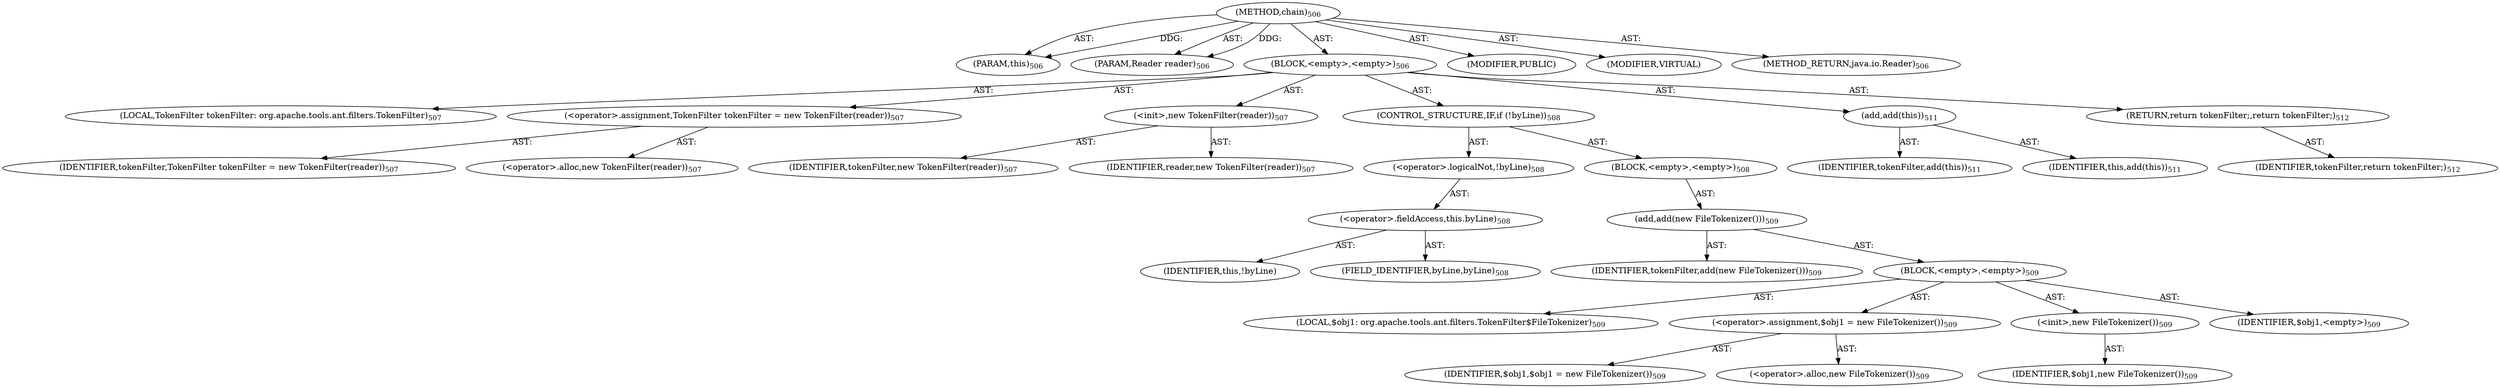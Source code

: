 digraph "chain" {  
"111669149726" [label = <(METHOD,chain)<SUB>506</SUB>> ]
"115964117004" [label = <(PARAM,this)<SUB>506</SUB>> ]
"115964117067" [label = <(PARAM,Reader reader)<SUB>506</SUB>> ]
"25769803836" [label = <(BLOCK,&lt;empty&gt;,&lt;empty&gt;)<SUB>506</SUB>> ]
"94489280524" [label = <(LOCAL,TokenFilter tokenFilter: org.apache.tools.ant.filters.TokenFilter)<SUB>507</SUB>> ]
"30064771302" [label = <(&lt;operator&gt;.assignment,TokenFilter tokenFilter = new TokenFilter(reader))<SUB>507</SUB>> ]
"68719476931" [label = <(IDENTIFIER,tokenFilter,TokenFilter tokenFilter = new TokenFilter(reader))<SUB>507</SUB>> ]
"30064771303" [label = <(&lt;operator&gt;.alloc,new TokenFilter(reader))<SUB>507</SUB>> ]
"30064771304" [label = <(&lt;init&gt;,new TokenFilter(reader))<SUB>507</SUB>> ]
"68719476932" [label = <(IDENTIFIER,tokenFilter,new TokenFilter(reader))<SUB>507</SUB>> ]
"68719476933" [label = <(IDENTIFIER,reader,new TokenFilter(reader))<SUB>507</SUB>> ]
"47244640288" [label = <(CONTROL_STRUCTURE,IF,if (!byLine))<SUB>508</SUB>> ]
"30064771305" [label = <(&lt;operator&gt;.logicalNot,!byLine)<SUB>508</SUB>> ]
"30064771306" [label = <(&lt;operator&gt;.fieldAccess,this.byLine)<SUB>508</SUB>> ]
"68719476934" [label = <(IDENTIFIER,this,!byLine)> ]
"55834574933" [label = <(FIELD_IDENTIFIER,byLine,byLine)<SUB>508</SUB>> ]
"25769803837" [label = <(BLOCK,&lt;empty&gt;,&lt;empty&gt;)<SUB>508</SUB>> ]
"30064771307" [label = <(add,add(new FileTokenizer()))<SUB>509</SUB>> ]
"68719476935" [label = <(IDENTIFIER,tokenFilter,add(new FileTokenizer()))<SUB>509</SUB>> ]
"25769803838" [label = <(BLOCK,&lt;empty&gt;,&lt;empty&gt;)<SUB>509</SUB>> ]
"94489280525" [label = <(LOCAL,$obj1: org.apache.tools.ant.filters.TokenFilter$FileTokenizer)<SUB>509</SUB>> ]
"30064771308" [label = <(&lt;operator&gt;.assignment,$obj1 = new FileTokenizer())<SUB>509</SUB>> ]
"68719476936" [label = <(IDENTIFIER,$obj1,$obj1 = new FileTokenizer())<SUB>509</SUB>> ]
"30064771309" [label = <(&lt;operator&gt;.alloc,new FileTokenizer())<SUB>509</SUB>> ]
"30064771310" [label = <(&lt;init&gt;,new FileTokenizer())<SUB>509</SUB>> ]
"68719476937" [label = <(IDENTIFIER,$obj1,new FileTokenizer())<SUB>509</SUB>> ]
"68719476938" [label = <(IDENTIFIER,$obj1,&lt;empty&gt;)<SUB>509</SUB>> ]
"30064771311" [label = <(add,add(this))<SUB>511</SUB>> ]
"68719476939" [label = <(IDENTIFIER,tokenFilter,add(this))<SUB>511</SUB>> ]
"68719476749" [label = <(IDENTIFIER,this,add(this))<SUB>511</SUB>> ]
"146028888076" [label = <(RETURN,return tokenFilter;,return tokenFilter;)<SUB>512</SUB>> ]
"68719476940" [label = <(IDENTIFIER,tokenFilter,return tokenFilter;)<SUB>512</SUB>> ]
"133143986253" [label = <(MODIFIER,PUBLIC)> ]
"133143986254" [label = <(MODIFIER,VIRTUAL)> ]
"128849018910" [label = <(METHOD_RETURN,java.io.Reader)<SUB>506</SUB>> ]
  "111669149726" -> "115964117004"  [ label = "AST: "] 
  "111669149726" -> "115964117067"  [ label = "AST: "] 
  "111669149726" -> "25769803836"  [ label = "AST: "] 
  "111669149726" -> "133143986253"  [ label = "AST: "] 
  "111669149726" -> "133143986254"  [ label = "AST: "] 
  "111669149726" -> "128849018910"  [ label = "AST: "] 
  "25769803836" -> "94489280524"  [ label = "AST: "] 
  "25769803836" -> "30064771302"  [ label = "AST: "] 
  "25769803836" -> "30064771304"  [ label = "AST: "] 
  "25769803836" -> "47244640288"  [ label = "AST: "] 
  "25769803836" -> "30064771311"  [ label = "AST: "] 
  "25769803836" -> "146028888076"  [ label = "AST: "] 
  "30064771302" -> "68719476931"  [ label = "AST: "] 
  "30064771302" -> "30064771303"  [ label = "AST: "] 
  "30064771304" -> "68719476932"  [ label = "AST: "] 
  "30064771304" -> "68719476933"  [ label = "AST: "] 
  "47244640288" -> "30064771305"  [ label = "AST: "] 
  "47244640288" -> "25769803837"  [ label = "AST: "] 
  "30064771305" -> "30064771306"  [ label = "AST: "] 
  "30064771306" -> "68719476934"  [ label = "AST: "] 
  "30064771306" -> "55834574933"  [ label = "AST: "] 
  "25769803837" -> "30064771307"  [ label = "AST: "] 
  "30064771307" -> "68719476935"  [ label = "AST: "] 
  "30064771307" -> "25769803838"  [ label = "AST: "] 
  "25769803838" -> "94489280525"  [ label = "AST: "] 
  "25769803838" -> "30064771308"  [ label = "AST: "] 
  "25769803838" -> "30064771310"  [ label = "AST: "] 
  "25769803838" -> "68719476938"  [ label = "AST: "] 
  "30064771308" -> "68719476936"  [ label = "AST: "] 
  "30064771308" -> "30064771309"  [ label = "AST: "] 
  "30064771310" -> "68719476937"  [ label = "AST: "] 
  "30064771311" -> "68719476939"  [ label = "AST: "] 
  "30064771311" -> "68719476749"  [ label = "AST: "] 
  "146028888076" -> "68719476940"  [ label = "AST: "] 
  "111669149726" -> "115964117004"  [ label = "DDG: "] 
  "111669149726" -> "115964117067"  [ label = "DDG: "] 
}
